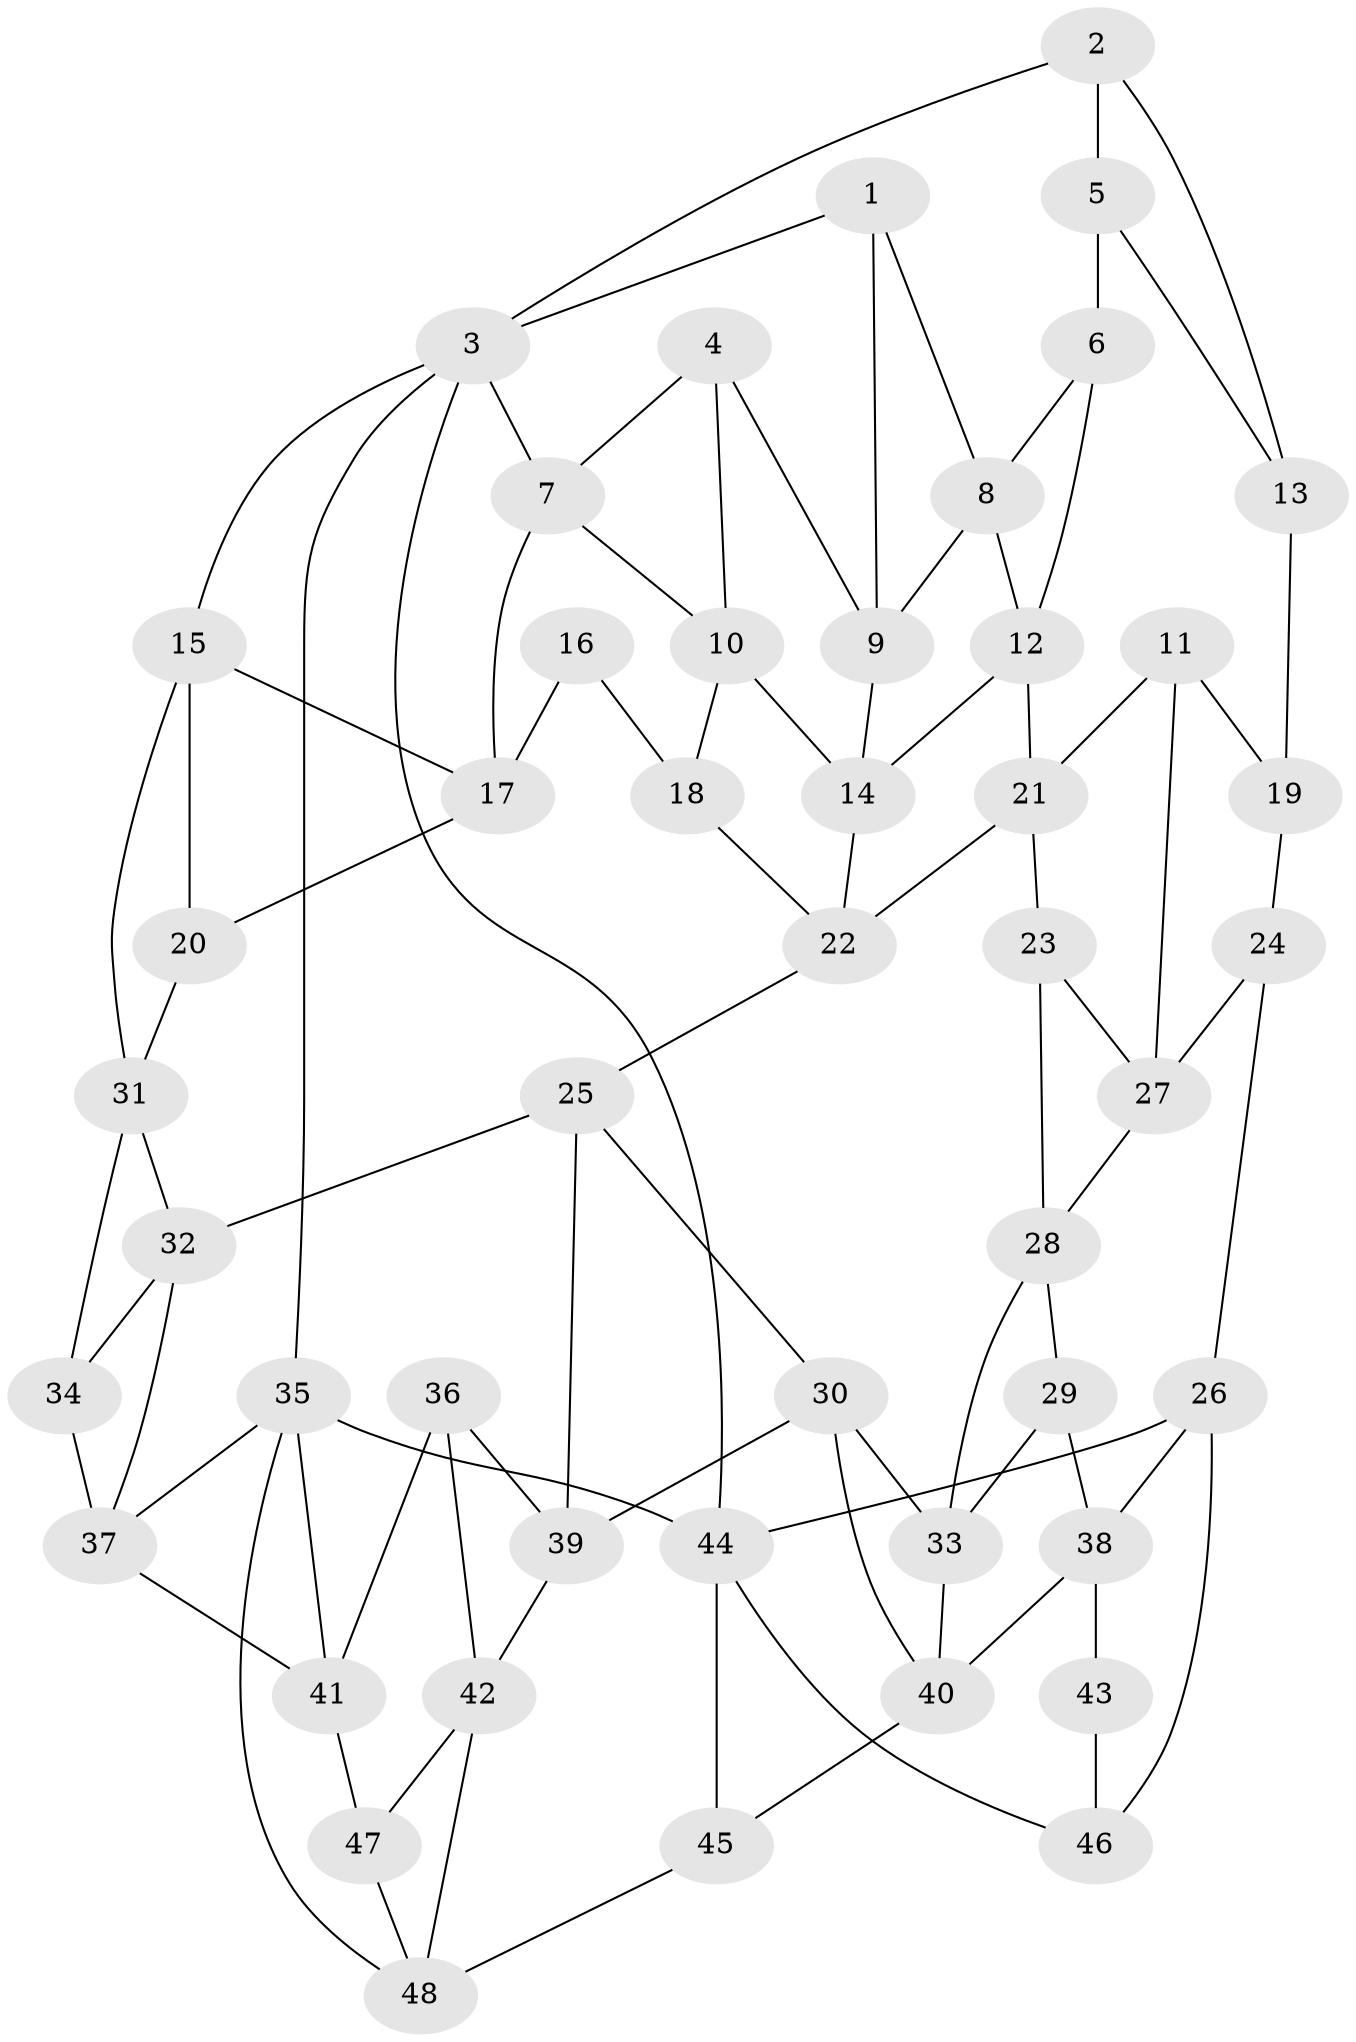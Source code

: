 // original degree distribution, {4: 0.28125, 5: 0.4375, 3: 0.020833333333333332, 6: 0.2604166666666667}
// Generated by graph-tools (version 1.1) at 2025/03/03/09/25 03:03:16]
// undirected, 48 vertices, 87 edges
graph export_dot {
graph [start="1"]
  node [color=gray90,style=filled];
  1;
  2;
  3;
  4;
  5;
  6;
  7;
  8;
  9;
  10;
  11;
  12;
  13;
  14;
  15;
  16;
  17;
  18;
  19;
  20;
  21;
  22;
  23;
  24;
  25;
  26;
  27;
  28;
  29;
  30;
  31;
  32;
  33;
  34;
  35;
  36;
  37;
  38;
  39;
  40;
  41;
  42;
  43;
  44;
  45;
  46;
  47;
  48;
  1 -- 3 [weight=1.0];
  1 -- 8 [weight=1.0];
  1 -- 9 [weight=1.0];
  2 -- 3 [weight=1.0];
  2 -- 5 [weight=1.0];
  2 -- 13 [weight=1.0];
  3 -- 7 [weight=1.0];
  3 -- 15 [weight=1.0];
  3 -- 35 [weight=1.0];
  3 -- 44 [weight=1.0];
  4 -- 7 [weight=1.0];
  4 -- 9 [weight=1.0];
  4 -- 10 [weight=1.0];
  5 -- 6 [weight=2.0];
  5 -- 13 [weight=1.0];
  6 -- 8 [weight=1.0];
  6 -- 12 [weight=1.0];
  7 -- 10 [weight=1.0];
  7 -- 17 [weight=1.0];
  8 -- 9 [weight=1.0];
  8 -- 12 [weight=1.0];
  9 -- 14 [weight=1.0];
  10 -- 14 [weight=1.0];
  10 -- 18 [weight=1.0];
  11 -- 19 [weight=1.0];
  11 -- 21 [weight=1.0];
  11 -- 27 [weight=1.0];
  12 -- 14 [weight=1.0];
  12 -- 21 [weight=1.0];
  13 -- 19 [weight=2.0];
  14 -- 22 [weight=1.0];
  15 -- 17 [weight=1.0];
  15 -- 20 [weight=1.0];
  15 -- 31 [weight=1.0];
  16 -- 17 [weight=1.0];
  16 -- 18 [weight=2.0];
  17 -- 20 [weight=1.0];
  18 -- 22 [weight=1.0];
  19 -- 24 [weight=1.0];
  20 -- 31 [weight=2.0];
  21 -- 22 [weight=1.0];
  21 -- 23 [weight=1.0];
  22 -- 25 [weight=1.0];
  23 -- 27 [weight=1.0];
  23 -- 28 [weight=1.0];
  24 -- 26 [weight=1.0];
  24 -- 27 [weight=1.0];
  25 -- 30 [weight=1.0];
  25 -- 32 [weight=1.0];
  25 -- 39 [weight=1.0];
  26 -- 38 [weight=1.0];
  26 -- 44 [weight=1.0];
  26 -- 46 [weight=1.0];
  27 -- 28 [weight=1.0];
  28 -- 29 [weight=1.0];
  28 -- 33 [weight=1.0];
  29 -- 33 [weight=1.0];
  29 -- 38 [weight=1.0];
  30 -- 33 [weight=1.0];
  30 -- 39 [weight=1.0];
  30 -- 40 [weight=1.0];
  31 -- 32 [weight=1.0];
  31 -- 34 [weight=2.0];
  32 -- 34 [weight=1.0];
  32 -- 37 [weight=1.0];
  33 -- 40 [weight=1.0];
  34 -- 37 [weight=1.0];
  35 -- 37 [weight=1.0];
  35 -- 41 [weight=1.0];
  35 -- 44 [weight=1.0];
  35 -- 48 [weight=1.0];
  36 -- 39 [weight=1.0];
  36 -- 41 [weight=1.0];
  36 -- 42 [weight=1.0];
  37 -- 41 [weight=1.0];
  38 -- 40 [weight=1.0];
  38 -- 43 [weight=1.0];
  39 -- 42 [weight=1.0];
  40 -- 45 [weight=1.0];
  41 -- 47 [weight=1.0];
  42 -- 47 [weight=1.0];
  42 -- 48 [weight=1.0];
  43 -- 46 [weight=2.0];
  44 -- 45 [weight=1.0];
  44 -- 46 [weight=1.0];
  45 -- 48 [weight=1.0];
  47 -- 48 [weight=1.0];
}

